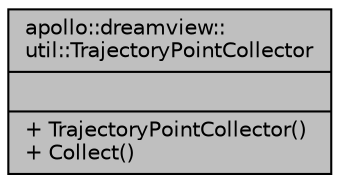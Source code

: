 digraph "apollo::dreamview::util::TrajectoryPointCollector"
{
  edge [fontname="Helvetica",fontsize="10",labelfontname="Helvetica",labelfontsize="10"];
  node [fontname="Helvetica",fontsize="10",shape=record];
  Node1 [label="{apollo::dreamview::\lutil::TrajectoryPointCollector\n||+ TrajectoryPointCollector()\l+ Collect()\l}",height=0.2,width=0.4,color="black", fillcolor="grey75", style="filled" fontcolor="black"];
}
